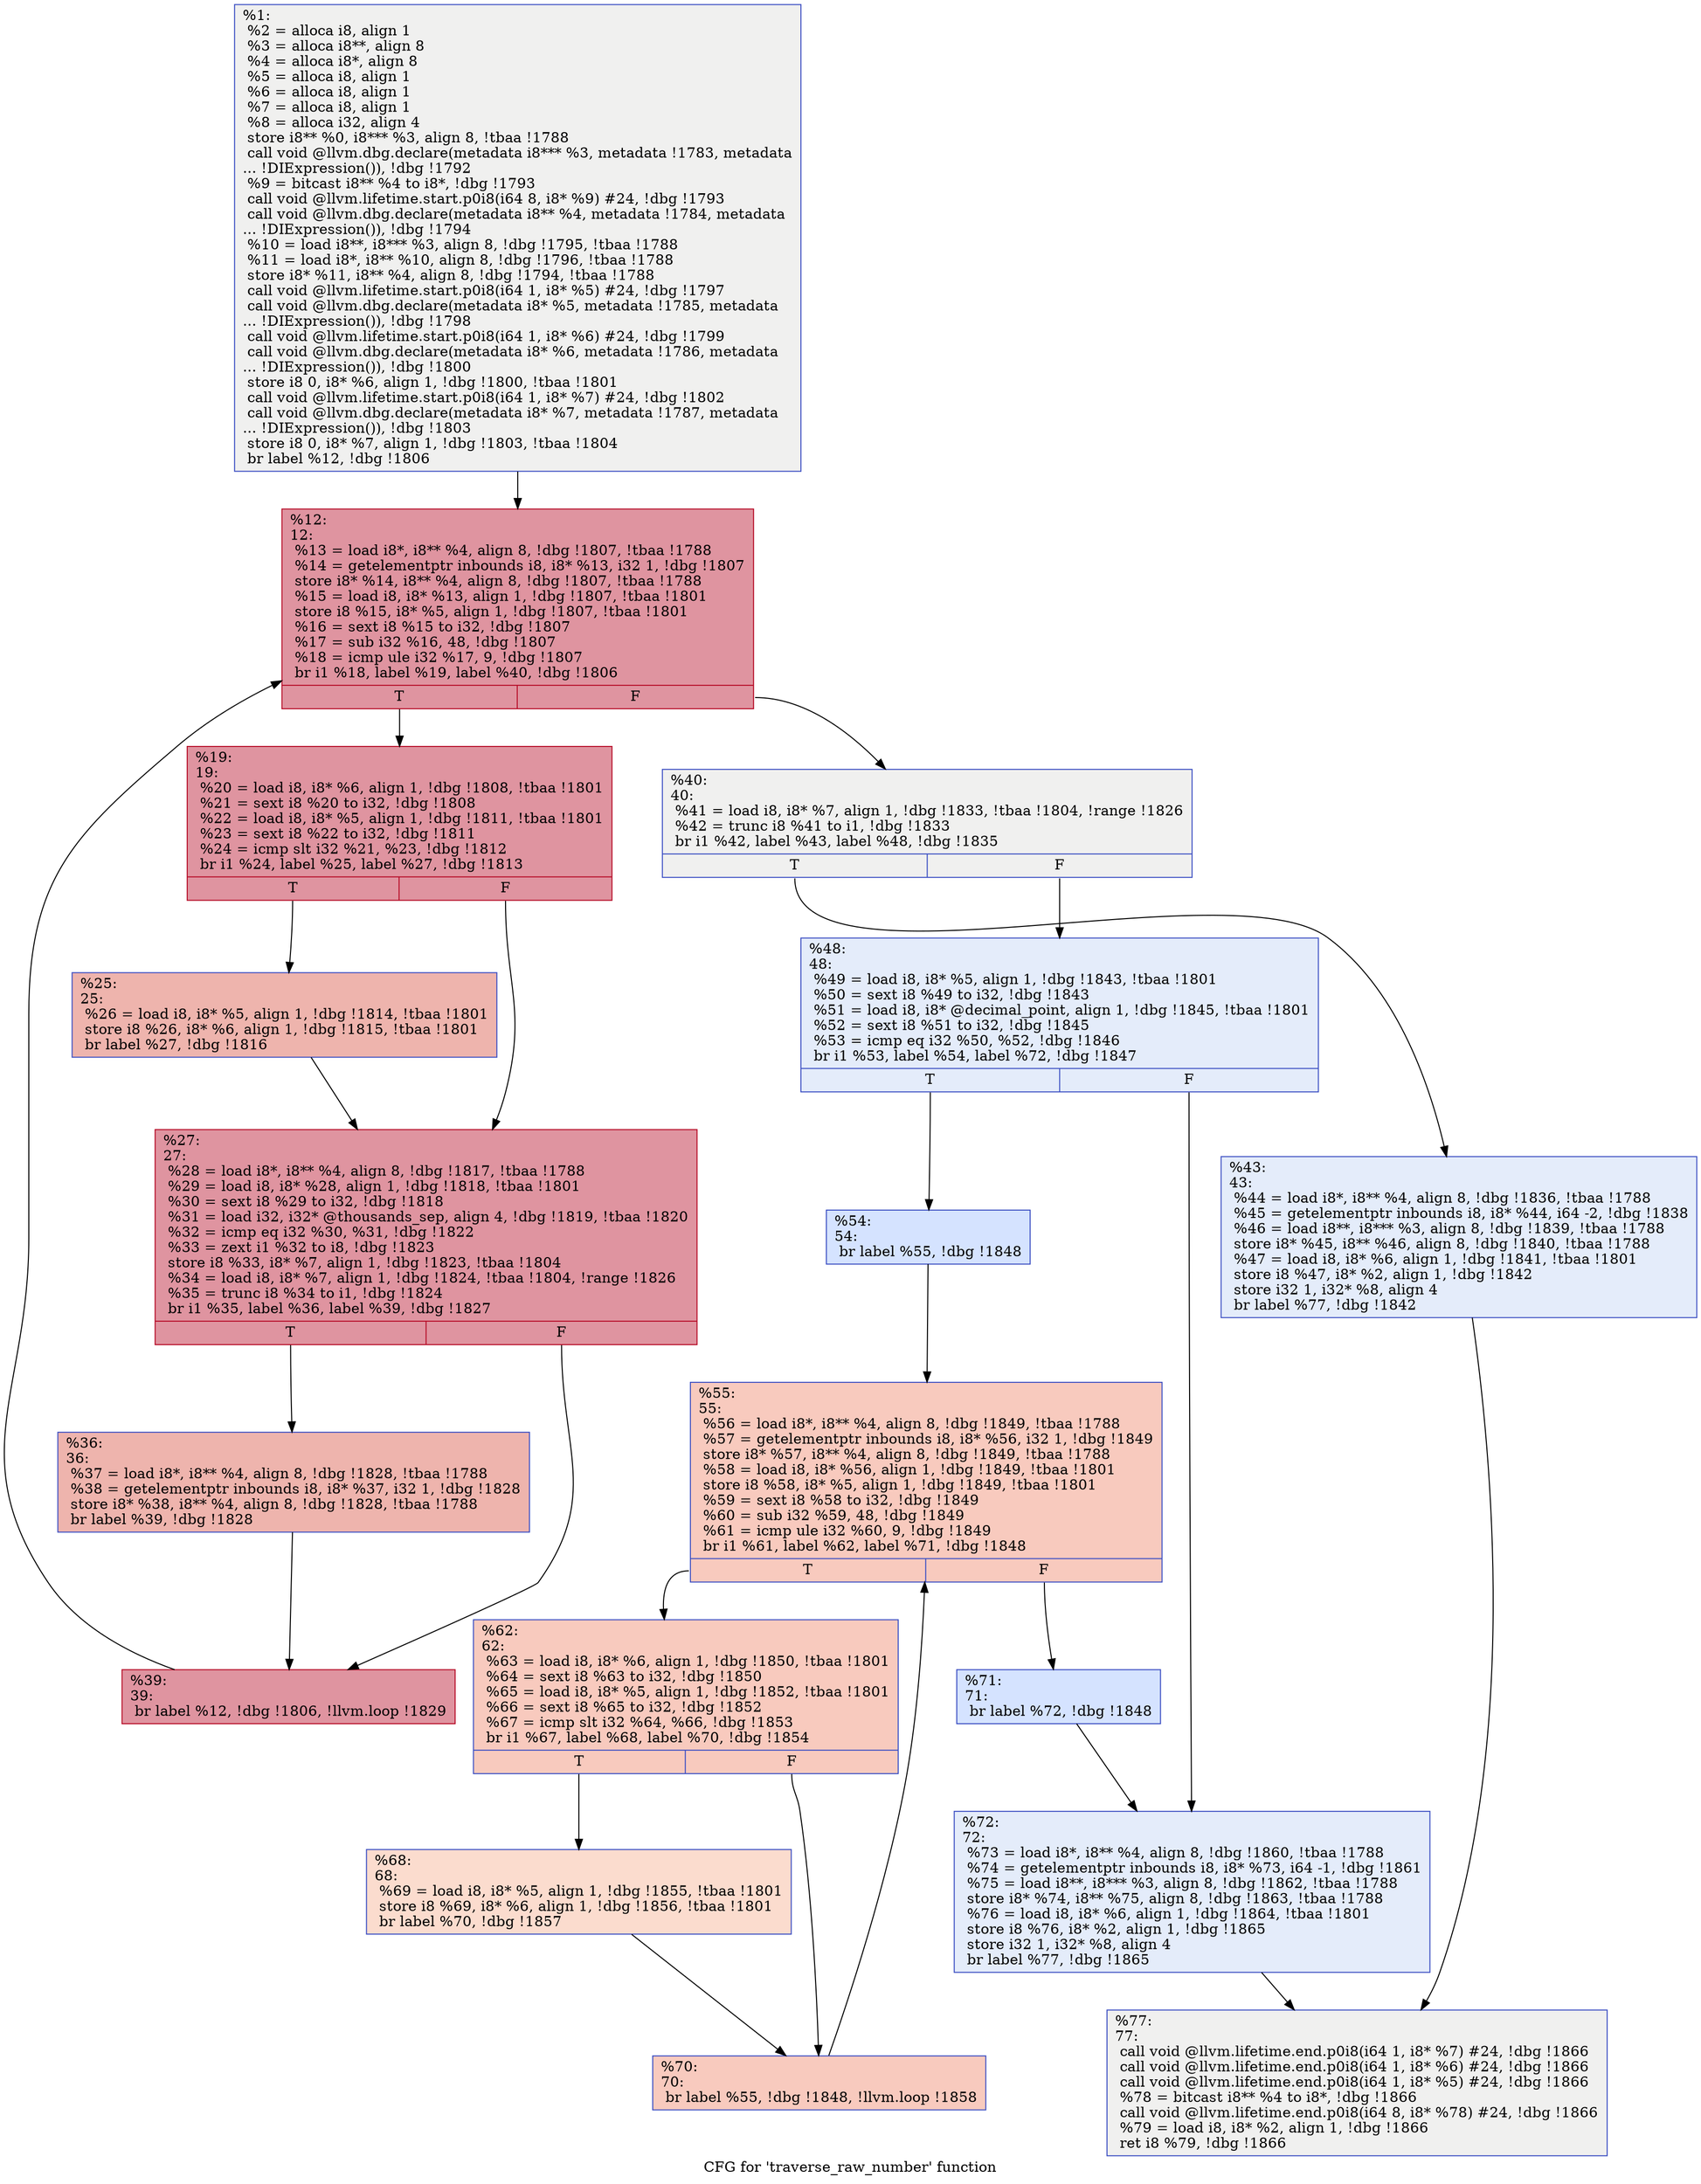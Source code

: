 digraph "CFG for 'traverse_raw_number' function" {
	label="CFG for 'traverse_raw_number' function";

	Node0x2450a90 [shape=record,color="#3d50c3ff", style=filled, fillcolor="#dedcdb70",label="{%1:\l  %2 = alloca i8, align 1\l  %3 = alloca i8**, align 8\l  %4 = alloca i8*, align 8\l  %5 = alloca i8, align 1\l  %6 = alloca i8, align 1\l  %7 = alloca i8, align 1\l  %8 = alloca i32, align 4\l  store i8** %0, i8*** %3, align 8, !tbaa !1788\l  call void @llvm.dbg.declare(metadata i8*** %3, metadata !1783, metadata\l... !DIExpression()), !dbg !1792\l  %9 = bitcast i8** %4 to i8*, !dbg !1793\l  call void @llvm.lifetime.start.p0i8(i64 8, i8* %9) #24, !dbg !1793\l  call void @llvm.dbg.declare(metadata i8** %4, metadata !1784, metadata\l... !DIExpression()), !dbg !1794\l  %10 = load i8**, i8*** %3, align 8, !dbg !1795, !tbaa !1788\l  %11 = load i8*, i8** %10, align 8, !dbg !1796, !tbaa !1788\l  store i8* %11, i8** %4, align 8, !dbg !1794, !tbaa !1788\l  call void @llvm.lifetime.start.p0i8(i64 1, i8* %5) #24, !dbg !1797\l  call void @llvm.dbg.declare(metadata i8* %5, metadata !1785, metadata\l... !DIExpression()), !dbg !1798\l  call void @llvm.lifetime.start.p0i8(i64 1, i8* %6) #24, !dbg !1799\l  call void @llvm.dbg.declare(metadata i8* %6, metadata !1786, metadata\l... !DIExpression()), !dbg !1800\l  store i8 0, i8* %6, align 1, !dbg !1800, !tbaa !1801\l  call void @llvm.lifetime.start.p0i8(i64 1, i8* %7) #24, !dbg !1802\l  call void @llvm.dbg.declare(metadata i8* %7, metadata !1787, metadata\l... !DIExpression()), !dbg !1803\l  store i8 0, i8* %7, align 1, !dbg !1803, !tbaa !1804\l  br label %12, !dbg !1806\l}"];
	Node0x2450a90 -> Node0x2450bc0;
	Node0x2450bc0 [shape=record,color="#b70d28ff", style=filled, fillcolor="#b70d2870",label="{%12:\l12:                                               \l  %13 = load i8*, i8** %4, align 8, !dbg !1807, !tbaa !1788\l  %14 = getelementptr inbounds i8, i8* %13, i32 1, !dbg !1807\l  store i8* %14, i8** %4, align 8, !dbg !1807, !tbaa !1788\l  %15 = load i8, i8* %13, align 1, !dbg !1807, !tbaa !1801\l  store i8 %15, i8* %5, align 1, !dbg !1807, !tbaa !1801\l  %16 = sext i8 %15 to i32, !dbg !1807\l  %17 = sub i32 %16, 48, !dbg !1807\l  %18 = icmp ule i32 %17, 9, !dbg !1807\l  br i1 %18, label %19, label %40, !dbg !1806\l|{<s0>T|<s1>F}}"];
	Node0x2450bc0:s0 -> Node0x2450c10;
	Node0x2450bc0:s1 -> Node0x2450da0;
	Node0x2450c10 [shape=record,color="#b70d28ff", style=filled, fillcolor="#b70d2870",label="{%19:\l19:                                               \l  %20 = load i8, i8* %6, align 1, !dbg !1808, !tbaa !1801\l  %21 = sext i8 %20 to i32, !dbg !1808\l  %22 = load i8, i8* %5, align 1, !dbg !1811, !tbaa !1801\l  %23 = sext i8 %22 to i32, !dbg !1811\l  %24 = icmp slt i32 %21, %23, !dbg !1812\l  br i1 %24, label %25, label %27, !dbg !1813\l|{<s0>T|<s1>F}}"];
	Node0x2450c10:s0 -> Node0x2450c60;
	Node0x2450c10:s1 -> Node0x2450cb0;
	Node0x2450c60 [shape=record,color="#3d50c3ff", style=filled, fillcolor="#d8564670",label="{%25:\l25:                                               \l  %26 = load i8, i8* %5, align 1, !dbg !1814, !tbaa !1801\l  store i8 %26, i8* %6, align 1, !dbg !1815, !tbaa !1801\l  br label %27, !dbg !1816\l}"];
	Node0x2450c60 -> Node0x2450cb0;
	Node0x2450cb0 [shape=record,color="#b70d28ff", style=filled, fillcolor="#b70d2870",label="{%27:\l27:                                               \l  %28 = load i8*, i8** %4, align 8, !dbg !1817, !tbaa !1788\l  %29 = load i8, i8* %28, align 1, !dbg !1818, !tbaa !1801\l  %30 = sext i8 %29 to i32, !dbg !1818\l  %31 = load i32, i32* @thousands_sep, align 4, !dbg !1819, !tbaa !1820\l  %32 = icmp eq i32 %30, %31, !dbg !1822\l  %33 = zext i1 %32 to i8, !dbg !1823\l  store i8 %33, i8* %7, align 1, !dbg !1823, !tbaa !1804\l  %34 = load i8, i8* %7, align 1, !dbg !1824, !tbaa !1804, !range !1826\l  %35 = trunc i8 %34 to i1, !dbg !1824\l  br i1 %35, label %36, label %39, !dbg !1827\l|{<s0>T|<s1>F}}"];
	Node0x2450cb0:s0 -> Node0x2450d00;
	Node0x2450cb0:s1 -> Node0x2450d50;
	Node0x2450d00 [shape=record,color="#3d50c3ff", style=filled, fillcolor="#d8564670",label="{%36:\l36:                                               \l  %37 = load i8*, i8** %4, align 8, !dbg !1828, !tbaa !1788\l  %38 = getelementptr inbounds i8, i8* %37, i32 1, !dbg !1828\l  store i8* %38, i8** %4, align 8, !dbg !1828, !tbaa !1788\l  br label %39, !dbg !1828\l}"];
	Node0x2450d00 -> Node0x2450d50;
	Node0x2450d50 [shape=record,color="#b70d28ff", style=filled, fillcolor="#b70d2870",label="{%39:\l39:                                               \l  br label %12, !dbg !1806, !llvm.loop !1829\l}"];
	Node0x2450d50 -> Node0x2450bc0;
	Node0x2450da0 [shape=record,color="#3d50c3ff", style=filled, fillcolor="#dedcdb70",label="{%40:\l40:                                               \l  %41 = load i8, i8* %7, align 1, !dbg !1833, !tbaa !1804, !range !1826\l  %42 = trunc i8 %41 to i1, !dbg !1833\l  br i1 %42, label %43, label %48, !dbg !1835\l|{<s0>T|<s1>F}}"];
	Node0x2450da0:s0 -> Node0x2450df0;
	Node0x2450da0:s1 -> Node0x2450e40;
	Node0x2450df0 [shape=record,color="#3d50c3ff", style=filled, fillcolor="#c1d4f470",label="{%43:\l43:                                               \l  %44 = load i8*, i8** %4, align 8, !dbg !1836, !tbaa !1788\l  %45 = getelementptr inbounds i8, i8* %44, i64 -2, !dbg !1838\l  %46 = load i8**, i8*** %3, align 8, !dbg !1839, !tbaa !1788\l  store i8* %45, i8** %46, align 8, !dbg !1840, !tbaa !1788\l  %47 = load i8, i8* %6, align 1, !dbg !1841, !tbaa !1801\l  store i8 %47, i8* %2, align 1, !dbg !1842\l  store i32 1, i32* %8, align 4\l  br label %77, !dbg !1842\l}"];
	Node0x2450df0 -> Node0x24510c0;
	Node0x2450e40 [shape=record,color="#3d50c3ff", style=filled, fillcolor="#c1d4f470",label="{%48:\l48:                                               \l  %49 = load i8, i8* %5, align 1, !dbg !1843, !tbaa !1801\l  %50 = sext i8 %49 to i32, !dbg !1843\l  %51 = load i8, i8* @decimal_point, align 1, !dbg !1845, !tbaa !1801\l  %52 = sext i8 %51 to i32, !dbg !1845\l  %53 = icmp eq i32 %50, %52, !dbg !1846\l  br i1 %53, label %54, label %72, !dbg !1847\l|{<s0>T|<s1>F}}"];
	Node0x2450e40:s0 -> Node0x2450e90;
	Node0x2450e40:s1 -> Node0x2451070;
	Node0x2450e90 [shape=record,color="#3d50c3ff", style=filled, fillcolor="#a1c0ff70",label="{%54:\l54:                                               \l  br label %55, !dbg !1848\l}"];
	Node0x2450e90 -> Node0x2450ee0;
	Node0x2450ee0 [shape=record,color="#3d50c3ff", style=filled, fillcolor="#ef886b70",label="{%55:\l55:                                               \l  %56 = load i8*, i8** %4, align 8, !dbg !1849, !tbaa !1788\l  %57 = getelementptr inbounds i8, i8* %56, i32 1, !dbg !1849\l  store i8* %57, i8** %4, align 8, !dbg !1849, !tbaa !1788\l  %58 = load i8, i8* %56, align 1, !dbg !1849, !tbaa !1801\l  store i8 %58, i8* %5, align 1, !dbg !1849, !tbaa !1801\l  %59 = sext i8 %58 to i32, !dbg !1849\l  %60 = sub i32 %59, 48, !dbg !1849\l  %61 = icmp ule i32 %60, 9, !dbg !1849\l  br i1 %61, label %62, label %71, !dbg !1848\l|{<s0>T|<s1>F}}"];
	Node0x2450ee0:s0 -> Node0x2450f30;
	Node0x2450ee0:s1 -> Node0x2451020;
	Node0x2450f30 [shape=record,color="#3d50c3ff", style=filled, fillcolor="#ef886b70",label="{%62:\l62:                                               \l  %63 = load i8, i8* %6, align 1, !dbg !1850, !tbaa !1801\l  %64 = sext i8 %63 to i32, !dbg !1850\l  %65 = load i8, i8* %5, align 1, !dbg !1852, !tbaa !1801\l  %66 = sext i8 %65 to i32, !dbg !1852\l  %67 = icmp slt i32 %64, %66, !dbg !1853\l  br i1 %67, label %68, label %70, !dbg !1854\l|{<s0>T|<s1>F}}"];
	Node0x2450f30:s0 -> Node0x2450f80;
	Node0x2450f30:s1 -> Node0x2450fd0;
	Node0x2450f80 [shape=record,color="#3d50c3ff", style=filled, fillcolor="#f7af9170",label="{%68:\l68:                                               \l  %69 = load i8, i8* %5, align 1, !dbg !1855, !tbaa !1801\l  store i8 %69, i8* %6, align 1, !dbg !1856, !tbaa !1801\l  br label %70, !dbg !1857\l}"];
	Node0x2450f80 -> Node0x2450fd0;
	Node0x2450fd0 [shape=record,color="#3d50c3ff", style=filled, fillcolor="#ef886b70",label="{%70:\l70:                                               \l  br label %55, !dbg !1848, !llvm.loop !1858\l}"];
	Node0x2450fd0 -> Node0x2450ee0;
	Node0x2451020 [shape=record,color="#3d50c3ff", style=filled, fillcolor="#a1c0ff70",label="{%71:\l71:                                               \l  br label %72, !dbg !1848\l}"];
	Node0x2451020 -> Node0x2451070;
	Node0x2451070 [shape=record,color="#3d50c3ff", style=filled, fillcolor="#c1d4f470",label="{%72:\l72:                                               \l  %73 = load i8*, i8** %4, align 8, !dbg !1860, !tbaa !1788\l  %74 = getelementptr inbounds i8, i8* %73, i64 -1, !dbg !1861\l  %75 = load i8**, i8*** %3, align 8, !dbg !1862, !tbaa !1788\l  store i8* %74, i8** %75, align 8, !dbg !1863, !tbaa !1788\l  %76 = load i8, i8* %6, align 1, !dbg !1864, !tbaa !1801\l  store i8 %76, i8* %2, align 1, !dbg !1865\l  store i32 1, i32* %8, align 4\l  br label %77, !dbg !1865\l}"];
	Node0x2451070 -> Node0x24510c0;
	Node0x24510c0 [shape=record,color="#3d50c3ff", style=filled, fillcolor="#dedcdb70",label="{%77:\l77:                                               \l  call void @llvm.lifetime.end.p0i8(i64 1, i8* %7) #24, !dbg !1866\l  call void @llvm.lifetime.end.p0i8(i64 1, i8* %6) #24, !dbg !1866\l  call void @llvm.lifetime.end.p0i8(i64 1, i8* %5) #24, !dbg !1866\l  %78 = bitcast i8** %4 to i8*, !dbg !1866\l  call void @llvm.lifetime.end.p0i8(i64 8, i8* %78) #24, !dbg !1866\l  %79 = load i8, i8* %2, align 1, !dbg !1866\l  ret i8 %79, !dbg !1866\l}"];
}
